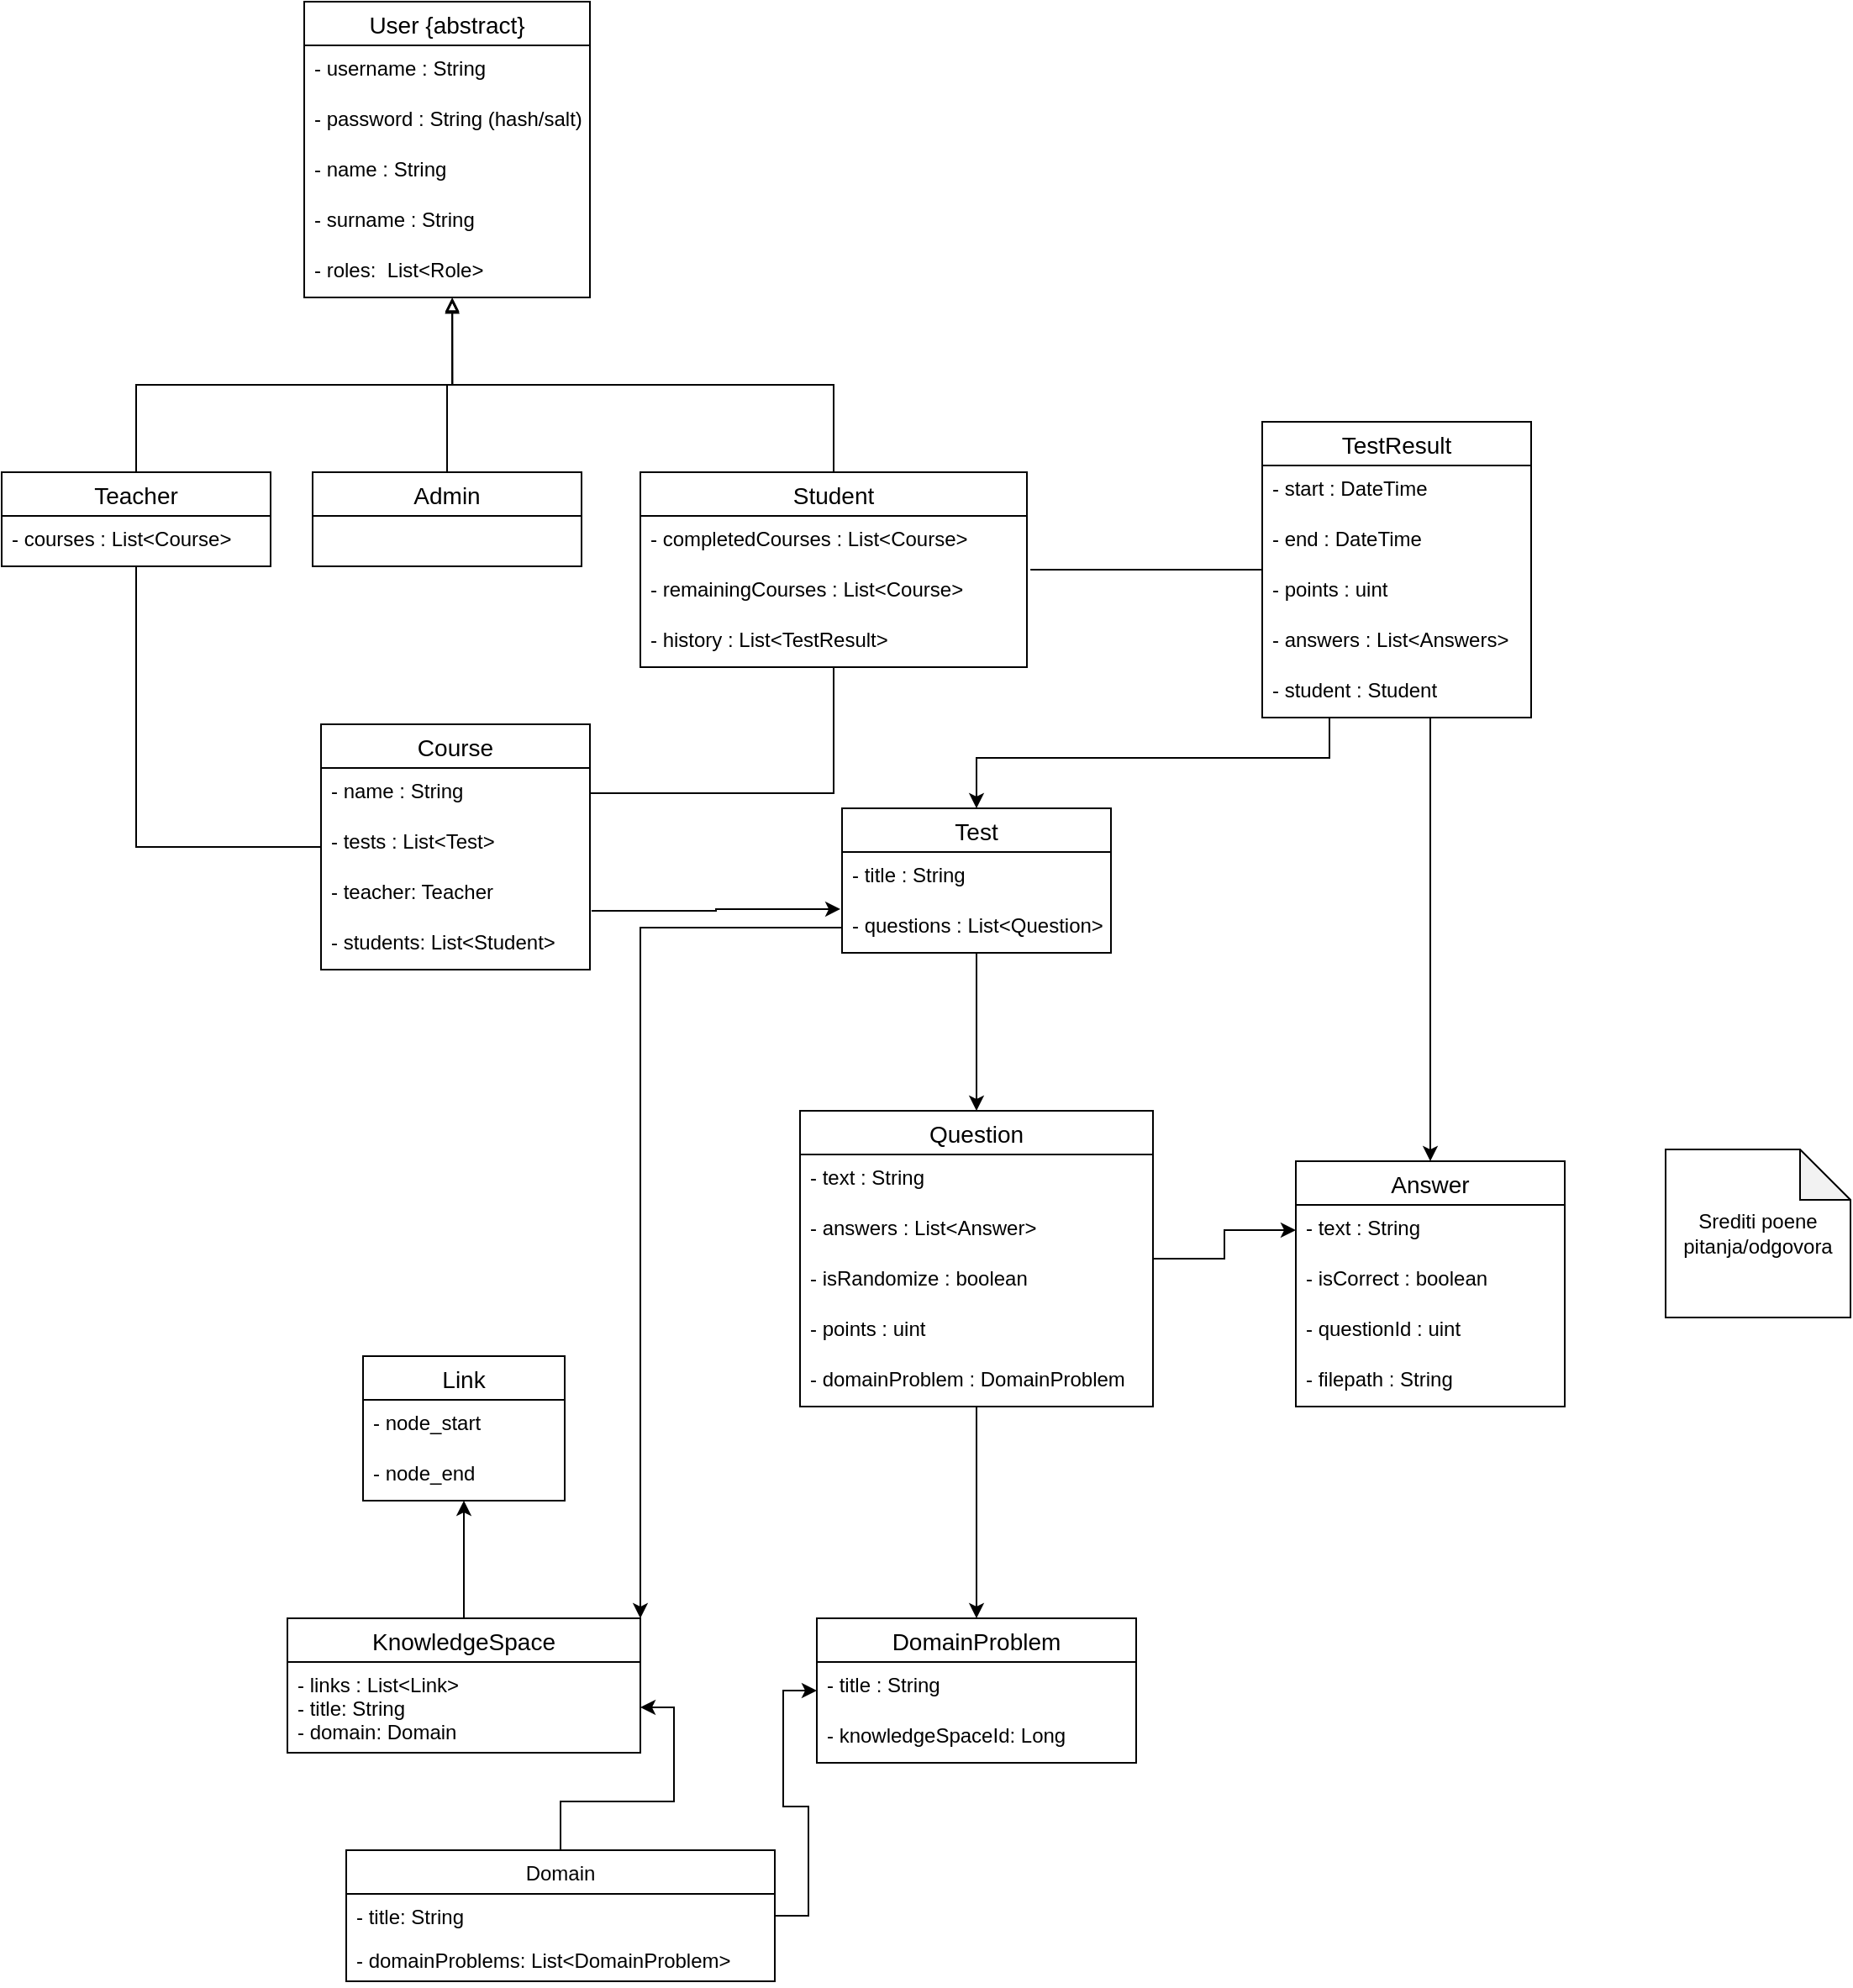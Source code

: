 <mxfile version="15.7.4" type="github">
  <diagram id="GsF133632DpX8cohmdWf" name="Page-1">
    <mxGraphModel dx="1355" dy="806" grid="1" gridSize="10" guides="1" tooltips="1" connect="1" arrows="1" fold="1" page="1" pageScale="1" pageWidth="850" pageHeight="1100" math="0" shadow="0">
      <root>
        <mxCell id="0" />
        <mxCell id="1" parent="0" />
        <mxCell id="XI93lczJGwkAh6IqiCBr-1" value="User {abstract}" style="swimlane;fontStyle=0;childLayout=stackLayout;horizontal=1;startSize=26;horizontalStack=0;resizeParent=1;resizeParentMax=0;resizeLast=0;collapsible=1;marginBottom=0;align=center;fontSize=14;" parent="1" vertex="1">
          <mxGeometry x="200" y="110" width="170" height="176" as="geometry" />
        </mxCell>
        <mxCell id="XI93lczJGwkAh6IqiCBr-2" value="- username : String" style="text;strokeColor=none;fillColor=none;spacingLeft=4;spacingRight=4;overflow=hidden;rotatable=0;points=[[0,0.5],[1,0.5]];portConstraint=eastwest;fontSize=12;" parent="XI93lczJGwkAh6IqiCBr-1" vertex="1">
          <mxGeometry y="26" width="170" height="30" as="geometry" />
        </mxCell>
        <mxCell id="XI93lczJGwkAh6IqiCBr-3" value="- password : String (hash/salt)" style="text;strokeColor=none;fillColor=none;spacingLeft=4;spacingRight=4;overflow=hidden;rotatable=0;points=[[0,0.5],[1,0.5]];portConstraint=eastwest;fontSize=12;" parent="XI93lczJGwkAh6IqiCBr-1" vertex="1">
          <mxGeometry y="56" width="170" height="30" as="geometry" />
        </mxCell>
        <mxCell id="XI93lczJGwkAh6IqiCBr-4" value="- name : String" style="text;strokeColor=none;fillColor=none;spacingLeft=4;spacingRight=4;overflow=hidden;rotatable=0;points=[[0,0.5],[1,0.5]];portConstraint=eastwest;fontSize=12;" parent="XI93lczJGwkAh6IqiCBr-1" vertex="1">
          <mxGeometry y="86" width="170" height="30" as="geometry" />
        </mxCell>
        <mxCell id="XI93lczJGwkAh6IqiCBr-5" value="- surname : String" style="text;strokeColor=none;fillColor=none;spacingLeft=4;spacingRight=4;overflow=hidden;rotatable=0;points=[[0,0.5],[1,0.5]];portConstraint=eastwest;fontSize=12;" parent="XI93lczJGwkAh6IqiCBr-1" vertex="1">
          <mxGeometry y="116" width="170" height="30" as="geometry" />
        </mxCell>
        <mxCell id="XI93lczJGwkAh6IqiCBr-11" value="- roles:  List&lt;Role&gt; " style="text;strokeColor=none;fillColor=none;spacingLeft=4;spacingRight=4;overflow=hidden;rotatable=0;points=[[0,0.5],[1,0.5]];portConstraint=eastwest;fontSize=12;" parent="XI93lczJGwkAh6IqiCBr-1" vertex="1">
          <mxGeometry y="146" width="170" height="30" as="geometry" />
        </mxCell>
        <mxCell id="XI93lczJGwkAh6IqiCBr-25" style="edgeStyle=orthogonalEdgeStyle;rounded=0;orthogonalLoop=1;jettySize=auto;html=1;entryX=-0.006;entryY=1.133;entryDx=0;entryDy=0;entryPerimeter=0;exitX=1.006;exitY=-0.167;exitDx=0;exitDy=0;exitPerimeter=0;" parent="1" source="XI93lczJGwkAh6IqiCBr-43" target="XI93lczJGwkAh6IqiCBr-23" edge="1">
          <mxGeometry relative="1" as="geometry" />
        </mxCell>
        <mxCell id="XI93lczJGwkAh6IqiCBr-40" style="edgeStyle=orthogonalEdgeStyle;rounded=0;orthogonalLoop=1;jettySize=auto;html=1;entryX=0.5;entryY=1;entryDx=0;entryDy=0;endArrow=none;endFill=0;startArrow=none;startFill=0;" parent="1" source="XI93lczJGwkAh6IqiCBr-18" target="XI93lczJGwkAh6IqiCBr-26" edge="1">
          <mxGeometry relative="1" as="geometry" />
        </mxCell>
        <mxCell id="XI93lczJGwkAh6IqiCBr-18" value="Course" style="swimlane;fontStyle=0;childLayout=stackLayout;horizontal=1;startSize=26;horizontalStack=0;resizeParent=1;resizeParentMax=0;resizeLast=0;collapsible=1;marginBottom=0;align=center;fontSize=14;" parent="1" vertex="1">
          <mxGeometry x="210" y="540" width="160" height="146" as="geometry" />
        </mxCell>
        <mxCell id="XI93lczJGwkAh6IqiCBr-19" value="- name : String" style="text;strokeColor=none;fillColor=none;spacingLeft=4;spacingRight=4;overflow=hidden;rotatable=0;points=[[0,0.5],[1,0.5]];portConstraint=eastwest;fontSize=12;" parent="XI93lczJGwkAh6IqiCBr-18" vertex="1">
          <mxGeometry y="26" width="160" height="30" as="geometry" />
        </mxCell>
        <mxCell id="XI93lczJGwkAh6IqiCBr-20" value="- tests : List&lt;Test&gt;" style="text;strokeColor=none;fillColor=none;spacingLeft=4;spacingRight=4;overflow=hidden;rotatable=0;points=[[0,0.5],[1,0.5]];portConstraint=eastwest;fontSize=12;" parent="XI93lczJGwkAh6IqiCBr-18" vertex="1">
          <mxGeometry y="56" width="160" height="30" as="geometry" />
        </mxCell>
        <mxCell id="XI93lczJGwkAh6IqiCBr-24" value="- teacher: Teacher" style="text;strokeColor=none;fillColor=none;spacingLeft=4;spacingRight=4;overflow=hidden;rotatable=0;points=[[0,0.5],[1,0.5]];portConstraint=eastwest;fontSize=12;" parent="XI93lczJGwkAh6IqiCBr-18" vertex="1">
          <mxGeometry y="86" width="160" height="30" as="geometry" />
        </mxCell>
        <mxCell id="XI93lczJGwkAh6IqiCBr-43" value="- students: List&lt;Student&gt;" style="text;strokeColor=none;fillColor=none;spacingLeft=4;spacingRight=4;overflow=hidden;rotatable=0;points=[[0,0.5],[1,0.5]];portConstraint=eastwest;fontSize=12;" parent="XI93lczJGwkAh6IqiCBr-18" vertex="1">
          <mxGeometry y="116" width="160" height="30" as="geometry" />
        </mxCell>
        <mxCell id="JYvuSjB36RLCYonH_cz1-10" style="edgeStyle=orthogonalEdgeStyle;rounded=0;orthogonalLoop=1;jettySize=auto;html=1;entryX=0.5;entryY=0;entryDx=0;entryDy=0;" parent="1" source="XI93lczJGwkAh6IqiCBr-21" target="JYvuSjB36RLCYonH_cz1-4" edge="1">
          <mxGeometry relative="1" as="geometry" />
        </mxCell>
        <mxCell id="XI93lczJGwkAh6IqiCBr-21" value="Test" style="swimlane;fontStyle=0;childLayout=stackLayout;horizontal=1;startSize=26;horizontalStack=0;resizeParent=1;resizeParentMax=0;resizeLast=0;collapsible=1;marginBottom=0;align=center;fontSize=14;" parent="1" vertex="1">
          <mxGeometry x="520" y="590" width="160" height="86" as="geometry" />
        </mxCell>
        <mxCell id="XI93lczJGwkAh6IqiCBr-23" value="- title : String" style="text;strokeColor=none;fillColor=none;spacingLeft=4;spacingRight=4;overflow=hidden;rotatable=0;points=[[0,0.5],[1,0.5]];portConstraint=eastwest;fontSize=12;" parent="XI93lczJGwkAh6IqiCBr-21" vertex="1">
          <mxGeometry y="26" width="160" height="30" as="geometry" />
        </mxCell>
        <mxCell id="JYvuSjB36RLCYonH_cz1-42" value="- questions : List&lt;Question&gt;" style="text;strokeColor=none;fillColor=none;spacingLeft=4;spacingRight=4;overflow=hidden;rotatable=0;points=[[0,0.5],[1,0.5]];portConstraint=eastwest;fontSize=12;" parent="XI93lczJGwkAh6IqiCBr-21" vertex="1">
          <mxGeometry y="56" width="160" height="30" as="geometry" />
        </mxCell>
        <mxCell id="XI93lczJGwkAh6IqiCBr-36" style="edgeStyle=orthogonalEdgeStyle;rounded=0;orthogonalLoop=1;jettySize=auto;html=1;entryX=0.518;entryY=1.033;entryDx=0;entryDy=0;entryPerimeter=0;endArrow=block;endFill=0;" parent="1" source="XI93lczJGwkAh6IqiCBr-26" target="XI93lczJGwkAh6IqiCBr-11" edge="1">
          <mxGeometry relative="1" as="geometry" />
        </mxCell>
        <mxCell id="XI93lczJGwkAh6IqiCBr-26" value="Teacher" style="swimlane;fontStyle=0;childLayout=stackLayout;horizontal=1;startSize=26;horizontalStack=0;resizeParent=1;resizeParentMax=0;resizeLast=0;collapsible=1;marginBottom=0;align=center;fontSize=14;" parent="1" vertex="1">
          <mxGeometry x="20" y="390" width="160" height="56" as="geometry" />
        </mxCell>
        <mxCell id="XI93lczJGwkAh6IqiCBr-46" value="- courses : List&lt;Course&gt;" style="text;strokeColor=none;fillColor=none;spacingLeft=4;spacingRight=4;overflow=hidden;rotatable=0;points=[[0,0.5],[1,0.5]];portConstraint=eastwest;fontSize=12;" parent="XI93lczJGwkAh6IqiCBr-26" vertex="1">
          <mxGeometry y="26" width="160" height="30" as="geometry" />
        </mxCell>
        <mxCell id="XI93lczJGwkAh6IqiCBr-37" style="edgeStyle=orthogonalEdgeStyle;rounded=0;orthogonalLoop=1;jettySize=auto;html=1;entryX=0.518;entryY=1;entryDx=0;entryDy=0;entryPerimeter=0;endArrow=block;endFill=0;" parent="1" source="XI93lczJGwkAh6IqiCBr-29" target="XI93lczJGwkAh6IqiCBr-11" edge="1">
          <mxGeometry relative="1" as="geometry" />
        </mxCell>
        <mxCell id="XI93lczJGwkAh6IqiCBr-29" value="Admin" style="swimlane;fontStyle=0;childLayout=stackLayout;horizontal=1;startSize=26;horizontalStack=0;resizeParent=1;resizeParentMax=0;resizeLast=0;collapsible=1;marginBottom=0;align=center;fontSize=14;" parent="1" vertex="1">
          <mxGeometry x="205" y="390" width="160" height="56" as="geometry" />
        </mxCell>
        <mxCell id="XI93lczJGwkAh6IqiCBr-38" style="edgeStyle=orthogonalEdgeStyle;rounded=0;orthogonalLoop=1;jettySize=auto;html=1;entryX=0.518;entryY=1.033;entryDx=0;entryDy=0;entryPerimeter=0;endArrow=block;endFill=0;" parent="1" source="XI93lczJGwkAh6IqiCBr-32" target="XI93lczJGwkAh6IqiCBr-11" edge="1">
          <mxGeometry relative="1" as="geometry" />
        </mxCell>
        <mxCell id="XI93lczJGwkAh6IqiCBr-41" style="edgeStyle=orthogonalEdgeStyle;rounded=0;orthogonalLoop=1;jettySize=auto;html=1;entryX=1;entryY=0.5;entryDx=0;entryDy=0;endArrow=none;endFill=0;" parent="1" source="XI93lczJGwkAh6IqiCBr-32" target="XI93lczJGwkAh6IqiCBr-19" edge="1">
          <mxGeometry relative="1" as="geometry" />
        </mxCell>
        <mxCell id="XI93lczJGwkAh6IqiCBr-32" value="Student" style="swimlane;fontStyle=0;childLayout=stackLayout;horizontal=1;startSize=26;horizontalStack=0;resizeParent=1;resizeParentMax=0;resizeLast=0;collapsible=1;marginBottom=0;align=center;fontSize=14;" parent="1" vertex="1">
          <mxGeometry x="400" y="390" width="230" height="116" as="geometry" />
        </mxCell>
        <mxCell id="XI93lczJGwkAh6IqiCBr-42" value="- completedCourses : List&lt;Course&gt;" style="text;strokeColor=none;fillColor=none;spacingLeft=4;spacingRight=4;overflow=hidden;rotatable=0;points=[[0,0.5],[1,0.5]];portConstraint=eastwest;fontSize=12;" parent="XI93lczJGwkAh6IqiCBr-32" vertex="1">
          <mxGeometry y="26" width="230" height="30" as="geometry" />
        </mxCell>
        <mxCell id="XI93lczJGwkAh6IqiCBr-44" value="- remainingCourses : List&lt;Course&gt;" style="text;strokeColor=none;fillColor=none;spacingLeft=4;spacingRight=4;overflow=hidden;rotatable=0;points=[[0,0.5],[1,0.5]];portConstraint=eastwest;fontSize=12;" parent="XI93lczJGwkAh6IqiCBr-32" vertex="1">
          <mxGeometry y="56" width="230" height="30" as="geometry" />
        </mxCell>
        <mxCell id="JYvuSjB36RLCYonH_cz1-25" value="- history : List&lt;TestResult&gt;" style="text;strokeColor=none;fillColor=none;spacingLeft=4;spacingRight=4;overflow=hidden;rotatable=0;points=[[0,0.5],[1,0.5]];portConstraint=eastwest;fontSize=12;" parent="XI93lczJGwkAh6IqiCBr-32" vertex="1">
          <mxGeometry y="86" width="230" height="30" as="geometry" />
        </mxCell>
        <mxCell id="JYvuSjB36RLCYonH_cz1-11" style="edgeStyle=orthogonalEdgeStyle;rounded=0;orthogonalLoop=1;jettySize=auto;html=1;entryX=0;entryY=0.5;entryDx=0;entryDy=0;" parent="1" source="JYvuSjB36RLCYonH_cz1-4" target="JYvuSjB36RLCYonH_cz1-12" edge="1">
          <mxGeometry relative="1" as="geometry" />
        </mxCell>
        <mxCell id="3N57Ly6Qb_OZfhIjC3p1-20" style="edgeStyle=orthogonalEdgeStyle;rounded=0;orthogonalLoop=1;jettySize=auto;html=1;" parent="1" source="JYvuSjB36RLCYonH_cz1-4" target="3N57Ly6Qb_OZfhIjC3p1-3" edge="1">
          <mxGeometry relative="1" as="geometry" />
        </mxCell>
        <mxCell id="JYvuSjB36RLCYonH_cz1-4" value="Question" style="swimlane;fontStyle=0;childLayout=stackLayout;horizontal=1;startSize=26;horizontalStack=0;resizeParent=1;resizeParentMax=0;resizeLast=0;collapsible=1;marginBottom=0;align=center;fontSize=14;" parent="1" vertex="1">
          <mxGeometry x="495" y="770" width="210" height="176" as="geometry" />
        </mxCell>
        <mxCell id="JYvuSjB36RLCYonH_cz1-9" value="- text : String" style="text;strokeColor=none;fillColor=none;spacingLeft=4;spacingRight=4;overflow=hidden;rotatable=0;points=[[0,0.5],[1,0.5]];portConstraint=eastwest;fontSize=12;" parent="JYvuSjB36RLCYonH_cz1-4" vertex="1">
          <mxGeometry y="26" width="210" height="30" as="geometry" />
        </mxCell>
        <mxCell id="JYvuSjB36RLCYonH_cz1-5" value="- answers : List&lt;Answer&gt;" style="text;strokeColor=none;fillColor=none;spacingLeft=4;spacingRight=4;overflow=hidden;rotatable=0;points=[[0,0.5],[1,0.5]];portConstraint=eastwest;fontSize=12;" parent="JYvuSjB36RLCYonH_cz1-4" vertex="1">
          <mxGeometry y="56" width="210" height="30" as="geometry" />
        </mxCell>
        <mxCell id="JYvuSjB36RLCYonH_cz1-8" value="- isRandomize : boolean" style="text;strokeColor=none;fillColor=none;spacingLeft=4;spacingRight=4;overflow=hidden;rotatable=0;points=[[0,0.5],[1,0.5]];portConstraint=eastwest;fontSize=12;" parent="JYvuSjB36RLCYonH_cz1-4" vertex="1">
          <mxGeometry y="86" width="210" height="30" as="geometry" />
        </mxCell>
        <mxCell id="JYvuSjB36RLCYonH_cz1-13" value="- points : uint" style="text;strokeColor=none;fillColor=none;spacingLeft=4;spacingRight=4;overflow=hidden;rotatable=0;points=[[0,0.5],[1,0.5]];portConstraint=eastwest;fontSize=12;" parent="JYvuSjB36RLCYonH_cz1-4" vertex="1">
          <mxGeometry y="116" width="210" height="30" as="geometry" />
        </mxCell>
        <mxCell id="3N57Ly6Qb_OZfhIjC3p1-21" value="- domainProblem : DomainProblem" style="text;strokeColor=none;fillColor=none;spacingLeft=4;spacingRight=4;overflow=hidden;rotatable=0;points=[[0,0.5],[1,0.5]];portConstraint=eastwest;fontSize=12;" parent="JYvuSjB36RLCYonH_cz1-4" vertex="1">
          <mxGeometry y="146" width="210" height="30" as="geometry" />
        </mxCell>
        <mxCell id="JYvuSjB36RLCYonH_cz1-6" value="Answer" style="swimlane;fontStyle=0;childLayout=stackLayout;horizontal=1;startSize=26;horizontalStack=0;resizeParent=1;resizeParentMax=0;resizeLast=0;collapsible=1;marginBottom=0;align=center;fontSize=14;" parent="1" vertex="1">
          <mxGeometry x="790" y="800" width="160" height="146" as="geometry" />
        </mxCell>
        <mxCell id="JYvuSjB36RLCYonH_cz1-12" value="- text : String" style="text;strokeColor=none;fillColor=none;spacingLeft=4;spacingRight=4;overflow=hidden;rotatable=0;points=[[0,0.5],[1,0.5]];portConstraint=eastwest;fontSize=12;" parent="JYvuSjB36RLCYonH_cz1-6" vertex="1">
          <mxGeometry y="26" width="160" height="30" as="geometry" />
        </mxCell>
        <mxCell id="JYvuSjB36RLCYonH_cz1-7" value="- isCorrect : boolean" style="text;strokeColor=none;fillColor=none;spacingLeft=4;spacingRight=4;overflow=hidden;rotatable=0;points=[[0,0.5],[1,0.5]];portConstraint=eastwest;fontSize=12;" parent="JYvuSjB36RLCYonH_cz1-6" vertex="1">
          <mxGeometry y="56" width="160" height="30" as="geometry" />
        </mxCell>
        <mxCell id="QNPSiY767LJiNjzE8Uz4-4" value="- questionId : uint" style="text;strokeColor=none;fillColor=none;spacingLeft=4;spacingRight=4;overflow=hidden;rotatable=0;points=[[0,0.5],[1,0.5]];portConstraint=eastwest;fontSize=12;" parent="JYvuSjB36RLCYonH_cz1-6" vertex="1">
          <mxGeometry y="86" width="160" height="30" as="geometry" />
        </mxCell>
        <mxCell id="QNPSiY767LJiNjzE8Uz4-6" value="- filepath : String" style="text;strokeColor=none;fillColor=none;spacingLeft=4;spacingRight=4;overflow=hidden;rotatable=0;points=[[0,0.5],[1,0.5]];portConstraint=eastwest;fontSize=12;" parent="JYvuSjB36RLCYonH_cz1-6" vertex="1">
          <mxGeometry y="116" width="160" height="30" as="geometry" />
        </mxCell>
        <mxCell id="JYvuSjB36RLCYonH_cz1-19" style="edgeStyle=orthogonalEdgeStyle;rounded=0;orthogonalLoop=1;jettySize=auto;html=1;entryX=1.009;entryY=1.067;entryDx=0;entryDy=0;endArrow=none;endFill=0;startArrow=none;startFill=0;entryPerimeter=0;" parent="1" source="JYvuSjB36RLCYonH_cz1-15" target="XI93lczJGwkAh6IqiCBr-42" edge="1">
          <mxGeometry relative="1" as="geometry">
            <Array as="points" />
          </mxGeometry>
        </mxCell>
        <mxCell id="JYvuSjB36RLCYonH_cz1-21" style="edgeStyle=orthogonalEdgeStyle;rounded=0;orthogonalLoop=1;jettySize=auto;html=1;entryX=0.5;entryY=0;entryDx=0;entryDy=0;" parent="1" source="JYvuSjB36RLCYonH_cz1-15" target="XI93lczJGwkAh6IqiCBr-21" edge="1">
          <mxGeometry relative="1" as="geometry">
            <Array as="points">
              <mxPoint x="810" y="560" />
              <mxPoint x="600" y="560" />
            </Array>
          </mxGeometry>
        </mxCell>
        <mxCell id="QNPSiY767LJiNjzE8Uz4-5" style="edgeStyle=orthogonalEdgeStyle;rounded=0;orthogonalLoop=1;jettySize=auto;html=1;entryX=0.5;entryY=0;entryDx=0;entryDy=0;" parent="1" source="JYvuSjB36RLCYonH_cz1-15" target="JYvuSjB36RLCYonH_cz1-6" edge="1">
          <mxGeometry relative="1" as="geometry">
            <Array as="points">
              <mxPoint x="870" y="560" />
              <mxPoint x="870" y="560" />
            </Array>
          </mxGeometry>
        </mxCell>
        <mxCell id="JYvuSjB36RLCYonH_cz1-15" value="TestResult" style="swimlane;fontStyle=0;childLayout=stackLayout;horizontal=1;startSize=26;horizontalStack=0;resizeParent=1;resizeParentMax=0;resizeLast=0;collapsible=1;marginBottom=0;align=center;fontSize=14;" parent="1" vertex="1">
          <mxGeometry x="770" y="360" width="160" height="176" as="geometry" />
        </mxCell>
        <mxCell id="JYvuSjB36RLCYonH_cz1-16" value="- start : DateTime" style="text;strokeColor=none;fillColor=none;spacingLeft=4;spacingRight=4;overflow=hidden;rotatable=0;points=[[0,0.5],[1,0.5]];portConstraint=eastwest;fontSize=12;" parent="JYvuSjB36RLCYonH_cz1-15" vertex="1">
          <mxGeometry y="26" width="160" height="30" as="geometry" />
        </mxCell>
        <mxCell id="JYvuSjB36RLCYonH_cz1-17" value="- end : DateTime" style="text;strokeColor=none;fillColor=none;spacingLeft=4;spacingRight=4;overflow=hidden;rotatable=0;points=[[0,0.5],[1,0.5]];portConstraint=eastwest;fontSize=12;" parent="JYvuSjB36RLCYonH_cz1-15" vertex="1">
          <mxGeometry y="56" width="160" height="30" as="geometry" />
        </mxCell>
        <mxCell id="JYvuSjB36RLCYonH_cz1-18" value="- points : uint" style="text;strokeColor=none;fillColor=none;spacingLeft=4;spacingRight=4;overflow=hidden;rotatable=0;points=[[0,0.5],[1,0.5]];portConstraint=eastwest;fontSize=12;" parent="JYvuSjB36RLCYonH_cz1-15" vertex="1">
          <mxGeometry y="86" width="160" height="30" as="geometry" />
        </mxCell>
        <mxCell id="JYvuSjB36RLCYonH_cz1-24" value="- answers : List&lt;Answers&gt;" style="text;strokeColor=none;fillColor=none;spacingLeft=4;spacingRight=4;overflow=hidden;rotatable=0;points=[[0,0.5],[1,0.5]];portConstraint=eastwest;fontSize=12;" parent="JYvuSjB36RLCYonH_cz1-15" vertex="1">
          <mxGeometry y="116" width="160" height="30" as="geometry" />
        </mxCell>
        <mxCell id="JYvuSjB36RLCYonH_cz1-41" value="- student : Student" style="text;strokeColor=none;fillColor=none;spacingLeft=4;spacingRight=4;overflow=hidden;rotatable=0;points=[[0,0.5],[1,0.5]];portConstraint=eastwest;fontSize=12;" parent="JYvuSjB36RLCYonH_cz1-15" vertex="1">
          <mxGeometry y="146" width="160" height="30" as="geometry" />
        </mxCell>
        <mxCell id="3N57Ly6Qb_OZfhIjC3p1-1" value="Srediti poene pitanja/odgovora" style="shape=note;whiteSpace=wrap;html=1;backgroundOutline=1;darkOpacity=0.05;" parent="1" vertex="1">
          <mxGeometry x="1010" y="793" width="110" height="100" as="geometry" />
        </mxCell>
        <mxCell id="3N57Ly6Qb_OZfhIjC3p1-4" style="edgeStyle=orthogonalEdgeStyle;rounded=0;orthogonalLoop=1;jettySize=auto;html=1;entryX=0;entryY=0.5;entryDx=0;entryDy=0;" parent="1" source="wTm51G-_0zocvRPX7QlN-1" target="3N57Ly6Qb_OZfhIjC3p1-3" edge="1">
          <mxGeometry relative="1" as="geometry">
            <mxPoint x="450" y="1200" as="sourcePoint" />
          </mxGeometry>
        </mxCell>
        <mxCell id="3N57Ly6Qb_OZfhIjC3p1-18" style="edgeStyle=orthogonalEdgeStyle;rounded=0;orthogonalLoop=1;jettySize=auto;html=1;entryX=0.5;entryY=1;entryDx=0;entryDy=0;" parent="1" source="3N57Ly6Qb_OZfhIjC3p1-2" target="3N57Ly6Qb_OZfhIjC3p1-15" edge="1">
          <mxGeometry relative="1" as="geometry" />
        </mxCell>
        <mxCell id="3N57Ly6Qb_OZfhIjC3p1-2" value="KnowledgeSpace" style="swimlane;fontStyle=0;childLayout=stackLayout;horizontal=1;startSize=26;horizontalStack=0;resizeParent=1;resizeParentMax=0;resizeLast=0;collapsible=1;marginBottom=0;align=center;fontSize=14;" parent="1" vertex="1">
          <mxGeometry x="190" y="1072" width="210" height="80" as="geometry" />
        </mxCell>
        <mxCell id="3N57Ly6Qb_OZfhIjC3p1-19" value="- links : List&lt;Link&gt;&#xa;- title: String&#xa;- domain: Domain" style="text;strokeColor=none;fillColor=none;spacingLeft=4;spacingRight=4;overflow=hidden;rotatable=0;points=[[0,0.5],[1,0.5]];portConstraint=eastwest;fontSize=12;" parent="3N57Ly6Qb_OZfhIjC3p1-2" vertex="1">
          <mxGeometry y="26" width="210" height="54" as="geometry" />
        </mxCell>
        <mxCell id="3N57Ly6Qb_OZfhIjC3p1-3" value="DomainProblem" style="swimlane;fontStyle=0;childLayout=stackLayout;horizontal=1;startSize=26;horizontalStack=0;resizeParent=1;resizeParentMax=0;resizeLast=0;collapsible=1;marginBottom=0;align=center;fontSize=14;" parent="1" vertex="1">
          <mxGeometry x="505" y="1072" width="190" height="86" as="geometry" />
        </mxCell>
        <mxCell id="3N57Ly6Qb_OZfhIjC3p1-12" value="- title : String" style="text;strokeColor=none;fillColor=none;spacingLeft=4;spacingRight=4;overflow=hidden;rotatable=0;points=[[0,0.5],[1,0.5]];portConstraint=eastwest;fontSize=12;" parent="3N57Ly6Qb_OZfhIjC3p1-3" vertex="1">
          <mxGeometry y="26" width="190" height="30" as="geometry" />
        </mxCell>
        <mxCell id="3N57Ly6Qb_OZfhIjC3p1-13" value="- knowledgeSpaceId: Long" style="text;strokeColor=none;fillColor=none;spacingLeft=4;spacingRight=4;overflow=hidden;rotatable=0;points=[[0,0.5],[1,0.5]];portConstraint=eastwest;fontSize=12;" parent="3N57Ly6Qb_OZfhIjC3p1-3" vertex="1">
          <mxGeometry y="56" width="190" height="30" as="geometry" />
        </mxCell>
        <mxCell id="3N57Ly6Qb_OZfhIjC3p1-15" value="Link" style="swimlane;fontStyle=0;childLayout=stackLayout;horizontal=1;startSize=26;horizontalStack=0;resizeParent=1;resizeParentMax=0;resizeLast=0;collapsible=1;marginBottom=0;align=center;fontSize=14;" parent="1" vertex="1">
          <mxGeometry x="235" y="916" width="120" height="86" as="geometry" />
        </mxCell>
        <mxCell id="3N57Ly6Qb_OZfhIjC3p1-16" value="- node_start" style="text;strokeColor=none;fillColor=none;spacingLeft=4;spacingRight=4;overflow=hidden;rotatable=0;points=[[0,0.5],[1,0.5]];portConstraint=eastwest;fontSize=12;" parent="3N57Ly6Qb_OZfhIjC3p1-15" vertex="1">
          <mxGeometry y="26" width="120" height="30" as="geometry" />
        </mxCell>
        <mxCell id="3N57Ly6Qb_OZfhIjC3p1-17" value="- node_end" style="text;strokeColor=none;fillColor=none;spacingLeft=4;spacingRight=4;overflow=hidden;rotatable=0;points=[[0,0.5],[1,0.5]];portConstraint=eastwest;fontSize=12;" parent="3N57Ly6Qb_OZfhIjC3p1-15" vertex="1">
          <mxGeometry y="56" width="120" height="30" as="geometry" />
        </mxCell>
        <mxCell id="3N57Ly6Qb_OZfhIjC3p1-24" style="edgeStyle=orthogonalEdgeStyle;rounded=0;orthogonalLoop=1;jettySize=auto;html=1;entryX=1;entryY=0;entryDx=0;entryDy=0;exitX=0;exitY=0.5;exitDx=0;exitDy=0;" parent="1" source="JYvuSjB36RLCYonH_cz1-42" target="3N57Ly6Qb_OZfhIjC3p1-2" edge="1">
          <mxGeometry relative="1" as="geometry">
            <mxPoint x="380.96" y="660.99" as="sourcePoint" />
            <mxPoint x="529.04" y="659.99" as="targetPoint" />
            <Array as="points">
              <mxPoint x="400" y="661" />
            </Array>
          </mxGeometry>
        </mxCell>
        <mxCell id="wTm51G-_0zocvRPX7QlN-6" style="edgeStyle=orthogonalEdgeStyle;rounded=0;orthogonalLoop=1;jettySize=auto;html=1;exitX=0.5;exitY=0;exitDx=0;exitDy=0;" edge="1" parent="1" source="wTm51G-_0zocvRPX7QlN-1" target="3N57Ly6Qb_OZfhIjC3p1-19">
          <mxGeometry relative="1" as="geometry">
            <mxPoint x="310" y="1190" as="targetPoint" />
          </mxGeometry>
        </mxCell>
        <mxCell id="wTm51G-_0zocvRPX7QlN-1" value="Domain" style="swimlane;fontStyle=0;childLayout=stackLayout;horizontal=1;startSize=26;fillColor=none;horizontalStack=0;resizeParent=1;resizeParentMax=0;resizeLast=0;collapsible=1;marginBottom=0;" vertex="1" parent="1">
          <mxGeometry x="225" y="1210" width="255" height="78" as="geometry" />
        </mxCell>
        <mxCell id="wTm51G-_0zocvRPX7QlN-2" value="- title: String" style="text;strokeColor=none;fillColor=none;align=left;verticalAlign=top;spacingLeft=4;spacingRight=4;overflow=hidden;rotatable=0;points=[[0,0.5],[1,0.5]];portConstraint=eastwest;" vertex="1" parent="wTm51G-_0zocvRPX7QlN-1">
          <mxGeometry y="26" width="255" height="26" as="geometry" />
        </mxCell>
        <mxCell id="wTm51G-_0zocvRPX7QlN-3" value="- domainProblems: List&lt;DomainProblem&gt;" style="text;strokeColor=none;fillColor=none;align=left;verticalAlign=top;spacingLeft=4;spacingRight=4;overflow=hidden;rotatable=0;points=[[0,0.5],[1,0.5]];portConstraint=eastwest;" vertex="1" parent="wTm51G-_0zocvRPX7QlN-1">
          <mxGeometry y="52" width="255" height="26" as="geometry" />
        </mxCell>
      </root>
    </mxGraphModel>
  </diagram>
</mxfile>
